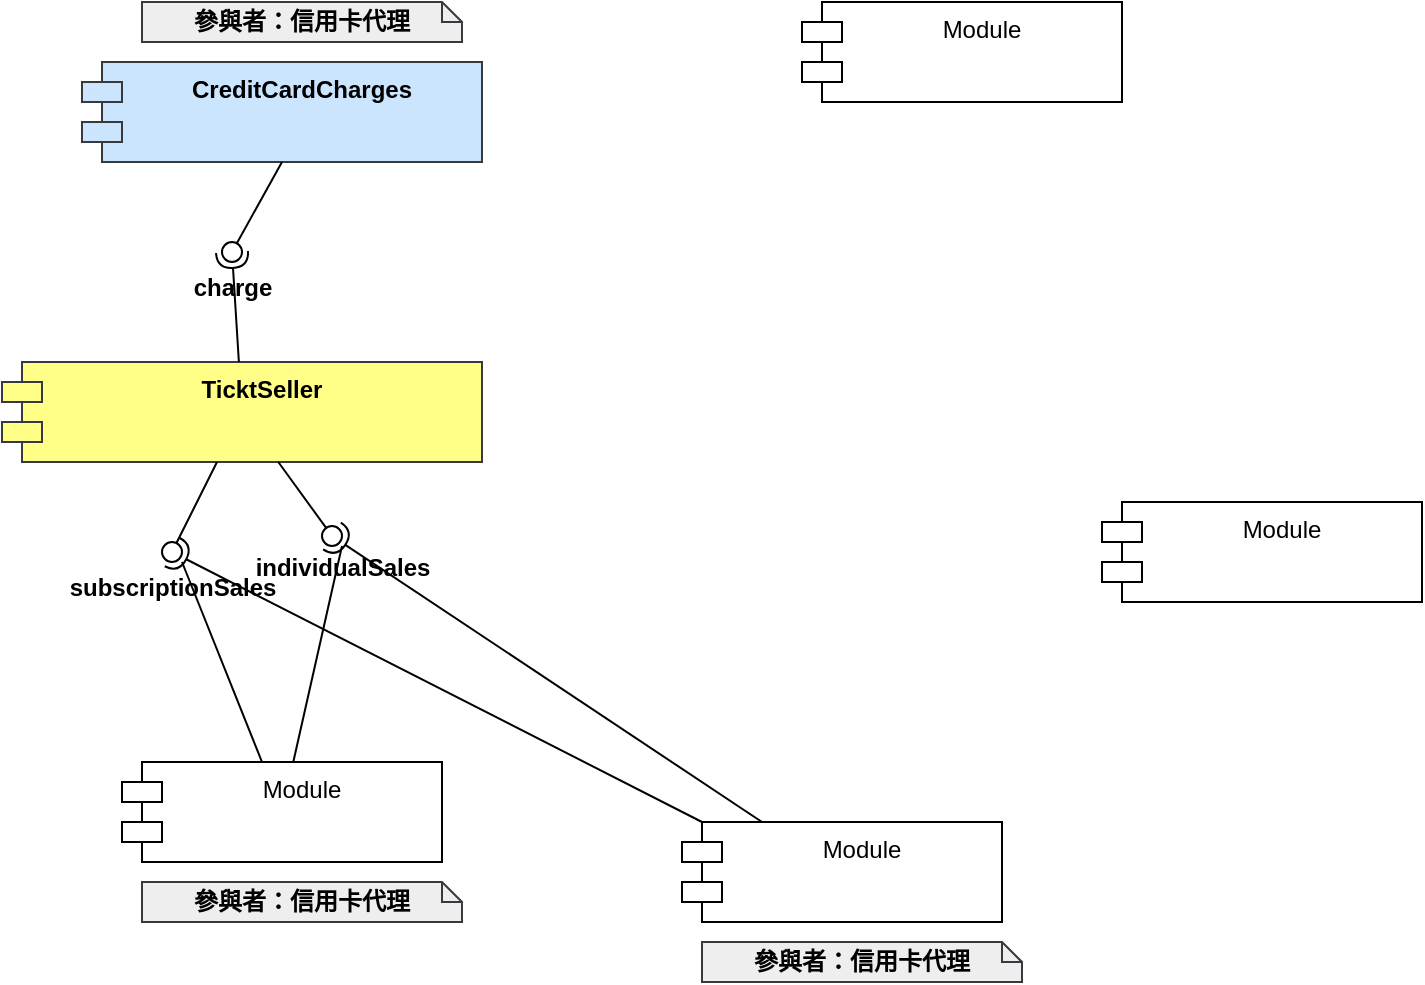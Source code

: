 <mxfile version="22.0.8" type="github">
  <diagram name="第 1 页" id="8XPFH0sfs0bBcds-_nNn">
    <mxGraphModel dx="1050" dy="534" grid="1" gridSize="10" guides="1" tooltips="1" connect="1" arrows="1" fold="1" page="1" pageScale="1" pageWidth="827" pageHeight="1169" math="0" shadow="0">
      <root>
        <mxCell id="0" />
        <mxCell id="1" parent="0" />
        <mxCell id="scdsOWKWBDIP7RDMF7Mw-2" value="&lt;font style=&quot;vertical-align: inherit;&quot;&gt;&lt;font style=&quot;vertical-align: inherit;&quot;&gt;&lt;font style=&quot;vertical-align: inherit;&quot;&gt;&lt;font style=&quot;vertical-align: inherit;&quot;&gt;TicktSeller&lt;/font&gt;&lt;/font&gt;&lt;/font&gt;&lt;/font&gt;" style="shape=module;align=right;spacingLeft=20;align=center;verticalAlign=top;whiteSpace=wrap;html=1;fillColor=#ffff88;strokeColor=#36393d;fontStyle=1;" vertex="1" parent="1">
          <mxGeometry x="40" y="360" width="240" height="50" as="geometry" />
        </mxCell>
        <mxCell id="scdsOWKWBDIP7RDMF7Mw-4" value="&lt;b&gt;CreditCardCharges&lt;/b&gt;" style="shape=module;align=left;spacingLeft=20;align=center;verticalAlign=top;whiteSpace=wrap;html=1;fillColor=#cce5ff;strokeColor=#36393d;" vertex="1" parent="1">
          <mxGeometry x="80" y="210" width="200" height="50" as="geometry" />
        </mxCell>
        <mxCell id="scdsOWKWBDIP7RDMF7Mw-5" value="Module" style="shape=module;align=left;spacingLeft=20;align=center;verticalAlign=top;whiteSpace=wrap;html=1;" vertex="1" parent="1">
          <mxGeometry x="440" y="180" width="160" height="50" as="geometry" />
        </mxCell>
        <mxCell id="scdsOWKWBDIP7RDMF7Mw-6" value="Module" style="shape=module;align=left;spacingLeft=20;align=center;verticalAlign=top;whiteSpace=wrap;html=1;" vertex="1" parent="1">
          <mxGeometry x="100" y="560" width="160" height="50" as="geometry" />
        </mxCell>
        <mxCell id="scdsOWKWBDIP7RDMF7Mw-7" value="Module" style="shape=module;align=left;spacingLeft=20;align=center;verticalAlign=top;whiteSpace=wrap;html=1;" vertex="1" parent="1">
          <mxGeometry x="380" y="590" width="160" height="50" as="geometry" />
        </mxCell>
        <mxCell id="scdsOWKWBDIP7RDMF7Mw-8" value="Module" style="shape=module;align=left;spacingLeft=20;align=center;verticalAlign=top;whiteSpace=wrap;html=1;" vertex="1" parent="1">
          <mxGeometry x="590" y="430" width="160" height="50" as="geometry" />
        </mxCell>
        <mxCell id="scdsOWKWBDIP7RDMF7Mw-9" value="" style="rounded=0;orthogonalLoop=1;jettySize=auto;html=1;endArrow=halfCircle;endFill=0;endSize=6;strokeWidth=1;sketch=0;exitX=0;exitY=0;exitDx=10;exitDy=0;exitPerimeter=0;" edge="1" target="scdsOWKWBDIP7RDMF7Mw-11" parent="1" source="scdsOWKWBDIP7RDMF7Mw-7">
          <mxGeometry relative="1" as="geometry">
            <mxPoint x="220" y="530" as="sourcePoint" />
          </mxGeometry>
        </mxCell>
        <mxCell id="scdsOWKWBDIP7RDMF7Mw-10" value="" style="rounded=0;orthogonalLoop=1;jettySize=auto;html=1;endArrow=oval;endFill=0;sketch=0;sourcePerimeterSpacing=0;targetPerimeterSpacing=0;endSize=10;" edge="1" target="scdsOWKWBDIP7RDMF7Mw-11" parent="1" source="scdsOWKWBDIP7RDMF7Mw-2">
          <mxGeometry relative="1" as="geometry">
            <mxPoint x="140" y="430" as="sourcePoint" />
          </mxGeometry>
        </mxCell>
        <mxCell id="scdsOWKWBDIP7RDMF7Mw-11" value="" style="ellipse;whiteSpace=wrap;html=1;align=center;aspect=fixed;fillColor=none;strokeColor=none;resizable=0;perimeter=centerPerimeter;rotatable=0;allowArrows=0;points=[];outlineConnect=1;" vertex="1" parent="1">
          <mxGeometry x="120" y="450" width="10" height="10" as="geometry" />
        </mxCell>
        <mxCell id="scdsOWKWBDIP7RDMF7Mw-12" value="" style="rounded=0;orthogonalLoop=1;jettySize=auto;html=1;endArrow=halfCircle;endFill=0;endSize=6;strokeWidth=1;sketch=0;exitX=0.25;exitY=0;exitDx=0;exitDy=0;" edge="1" target="scdsOWKWBDIP7RDMF7Mw-14" parent="1" source="scdsOWKWBDIP7RDMF7Mw-7">
          <mxGeometry relative="1" as="geometry">
            <mxPoint x="400" y="415" as="sourcePoint" />
          </mxGeometry>
        </mxCell>
        <mxCell id="scdsOWKWBDIP7RDMF7Mw-13" value="" style="rounded=0;orthogonalLoop=1;jettySize=auto;html=1;endArrow=oval;endFill=0;sketch=0;sourcePerimeterSpacing=0;targetPerimeterSpacing=0;endSize=10;" edge="1" target="scdsOWKWBDIP7RDMF7Mw-14" parent="1" source="scdsOWKWBDIP7RDMF7Mw-2">
          <mxGeometry relative="1" as="geometry">
            <mxPoint x="174" y="411" as="sourcePoint" />
          </mxGeometry>
        </mxCell>
        <mxCell id="scdsOWKWBDIP7RDMF7Mw-14" value="" style="ellipse;whiteSpace=wrap;html=1;align=center;aspect=fixed;fillColor=none;strokeColor=none;resizable=0;perimeter=centerPerimeter;rotatable=0;allowArrows=0;points=[];outlineConnect=1;" vertex="1" parent="1">
          <mxGeometry x="200" y="442" width="10" height="10" as="geometry" />
        </mxCell>
        <mxCell id="scdsOWKWBDIP7RDMF7Mw-16" value="subscriptionSales" style="text;align=center;fontStyle=1;verticalAlign=middle;spacingLeft=3;spacingRight=3;strokeColor=none;rotatable=0;points=[[0,0.5],[1,0.5]];portConstraint=eastwest;html=1;" vertex="1" parent="1">
          <mxGeometry x="85" y="460" width="80" height="26" as="geometry" />
        </mxCell>
        <mxCell id="scdsOWKWBDIP7RDMF7Mw-22" value="individualSales" style="text;align=center;fontStyle=1;verticalAlign=middle;spacingLeft=3;spacingRight=3;strokeColor=none;rotatable=0;points=[[0,0.5],[1,0.5]];portConstraint=eastwest;html=1;" vertex="1" parent="1">
          <mxGeometry x="170" y="450" width="80" height="26" as="geometry" />
        </mxCell>
        <mxCell id="scdsOWKWBDIP7RDMF7Mw-23" value="" style="rounded=0;orthogonalLoop=1;jettySize=auto;html=1;endArrow=halfCircle;endFill=0;endSize=6;strokeWidth=1;sketch=0;" edge="1" target="scdsOWKWBDIP7RDMF7Mw-25" parent="1" source="scdsOWKWBDIP7RDMF7Mw-2">
          <mxGeometry relative="1" as="geometry">
            <mxPoint x="400" y="415" as="sourcePoint" />
          </mxGeometry>
        </mxCell>
        <mxCell id="scdsOWKWBDIP7RDMF7Mw-24" value="" style="rounded=0;orthogonalLoop=1;jettySize=auto;html=1;endArrow=oval;endFill=0;sketch=0;sourcePerimeterSpacing=0;targetPerimeterSpacing=0;endSize=10;exitX=0.5;exitY=1;exitDx=0;exitDy=0;" edge="1" target="scdsOWKWBDIP7RDMF7Mw-25" parent="1" source="scdsOWKWBDIP7RDMF7Mw-4">
          <mxGeometry relative="1" as="geometry">
            <mxPoint x="360" y="415" as="sourcePoint" />
          </mxGeometry>
        </mxCell>
        <mxCell id="scdsOWKWBDIP7RDMF7Mw-25" value="" style="ellipse;whiteSpace=wrap;html=1;align=center;aspect=fixed;fillColor=none;strokeColor=none;resizable=0;perimeter=centerPerimeter;rotatable=0;allowArrows=0;points=[];outlineConnect=1;" vertex="1" parent="1">
          <mxGeometry x="150" y="300" width="10" height="10" as="geometry" />
        </mxCell>
        <mxCell id="scdsOWKWBDIP7RDMF7Mw-26" value="charge" style="text;align=center;fontStyle=1;verticalAlign=middle;spacingLeft=3;spacingRight=3;strokeColor=none;rotatable=0;points=[[0,0.5],[1,0.5]];portConstraint=eastwest;html=1;" vertex="1" parent="1">
          <mxGeometry x="115" y="310" width="80" height="26" as="geometry" />
        </mxCell>
        <mxCell id="scdsOWKWBDIP7RDMF7Mw-49" value="" style="endArrow=none;html=1;rounded=0;" edge="1" parent="1" source="scdsOWKWBDIP7RDMF7Mw-6">
          <mxGeometry width="50" height="50" relative="1" as="geometry">
            <mxPoint x="160" y="540" as="sourcePoint" />
            <mxPoint x="130" y="460" as="targetPoint" />
          </mxGeometry>
        </mxCell>
        <mxCell id="scdsOWKWBDIP7RDMF7Mw-51" value="" style="endArrow=none;html=1;rounded=0;entryX=1.08;entryY=1.12;entryDx=0;entryDy=0;entryPerimeter=0;" edge="1" parent="1" source="scdsOWKWBDIP7RDMF7Mw-6">
          <mxGeometry width="50" height="50" relative="1" as="geometry">
            <mxPoint x="205" y="555" as="sourcePoint" />
            <mxPoint x="210" y="452" as="targetPoint" />
          </mxGeometry>
        </mxCell>
        <mxCell id="scdsOWKWBDIP7RDMF7Mw-54" value="&lt;b&gt;參與者：信用卡代理&lt;/b&gt;" style="shape=note;size=10;whiteSpace=wrap;html=1;fillColor=#eeeeee;strokeColor=#36393d;" vertex="1" parent="1">
          <mxGeometry x="110" y="180" width="160" height="20" as="geometry" />
        </mxCell>
        <mxCell id="scdsOWKWBDIP7RDMF7Mw-57" value="&lt;b&gt;參與者：信用卡代理&lt;/b&gt;" style="shape=note;size=10;whiteSpace=wrap;html=1;fillColor=#eeeeee;strokeColor=#36393d;" vertex="1" parent="1">
          <mxGeometry x="110" y="620" width="160" height="20" as="geometry" />
        </mxCell>
        <mxCell id="scdsOWKWBDIP7RDMF7Mw-58" value="&lt;b&gt;參與者：信用卡代理&lt;/b&gt;" style="shape=note;size=10;whiteSpace=wrap;html=1;fillColor=#eeeeee;strokeColor=#36393d;" vertex="1" parent="1">
          <mxGeometry x="390" y="650" width="160" height="20" as="geometry" />
        </mxCell>
      </root>
    </mxGraphModel>
  </diagram>
</mxfile>

